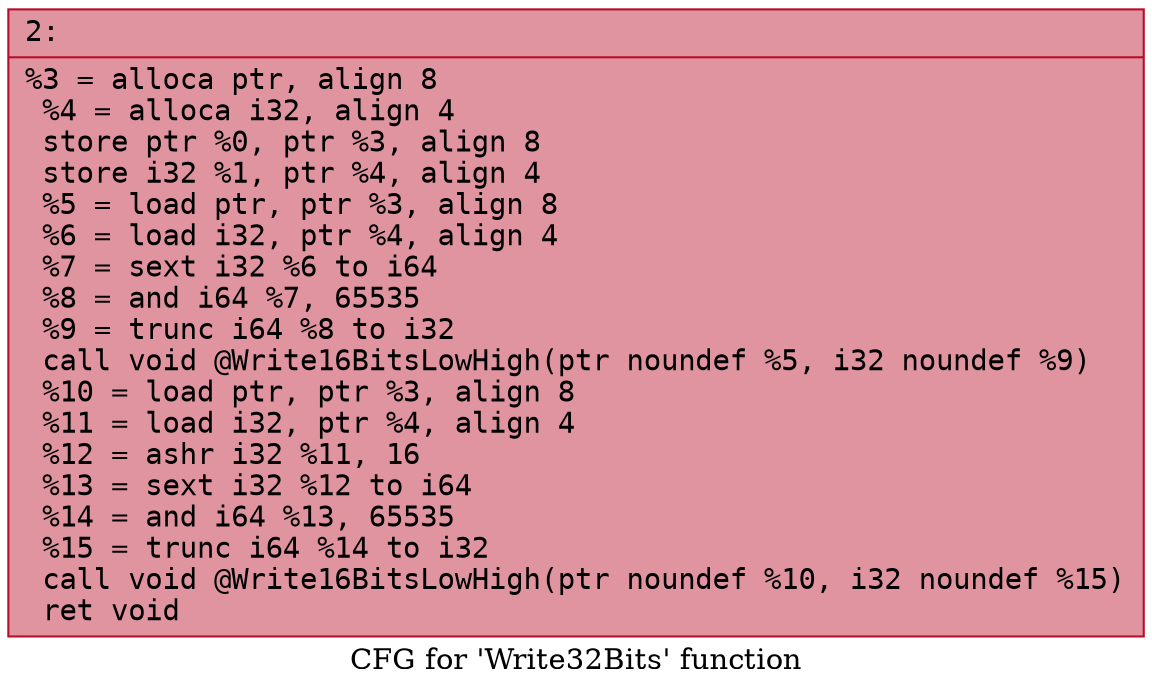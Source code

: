digraph "CFG for 'Write32Bits' function" {
	label="CFG for 'Write32Bits' function";

	Node0x600003e0a9e0 [shape=record,color="#b70d28ff", style=filled, fillcolor="#b70d2870" fontname="Courier",label="{2:\l|  %3 = alloca ptr, align 8\l  %4 = alloca i32, align 4\l  store ptr %0, ptr %3, align 8\l  store i32 %1, ptr %4, align 4\l  %5 = load ptr, ptr %3, align 8\l  %6 = load i32, ptr %4, align 4\l  %7 = sext i32 %6 to i64\l  %8 = and i64 %7, 65535\l  %9 = trunc i64 %8 to i32\l  call void @Write16BitsLowHigh(ptr noundef %5, i32 noundef %9)\l  %10 = load ptr, ptr %3, align 8\l  %11 = load i32, ptr %4, align 4\l  %12 = ashr i32 %11, 16\l  %13 = sext i32 %12 to i64\l  %14 = and i64 %13, 65535\l  %15 = trunc i64 %14 to i32\l  call void @Write16BitsLowHigh(ptr noundef %10, i32 noundef %15)\l  ret void\l}"];
}
